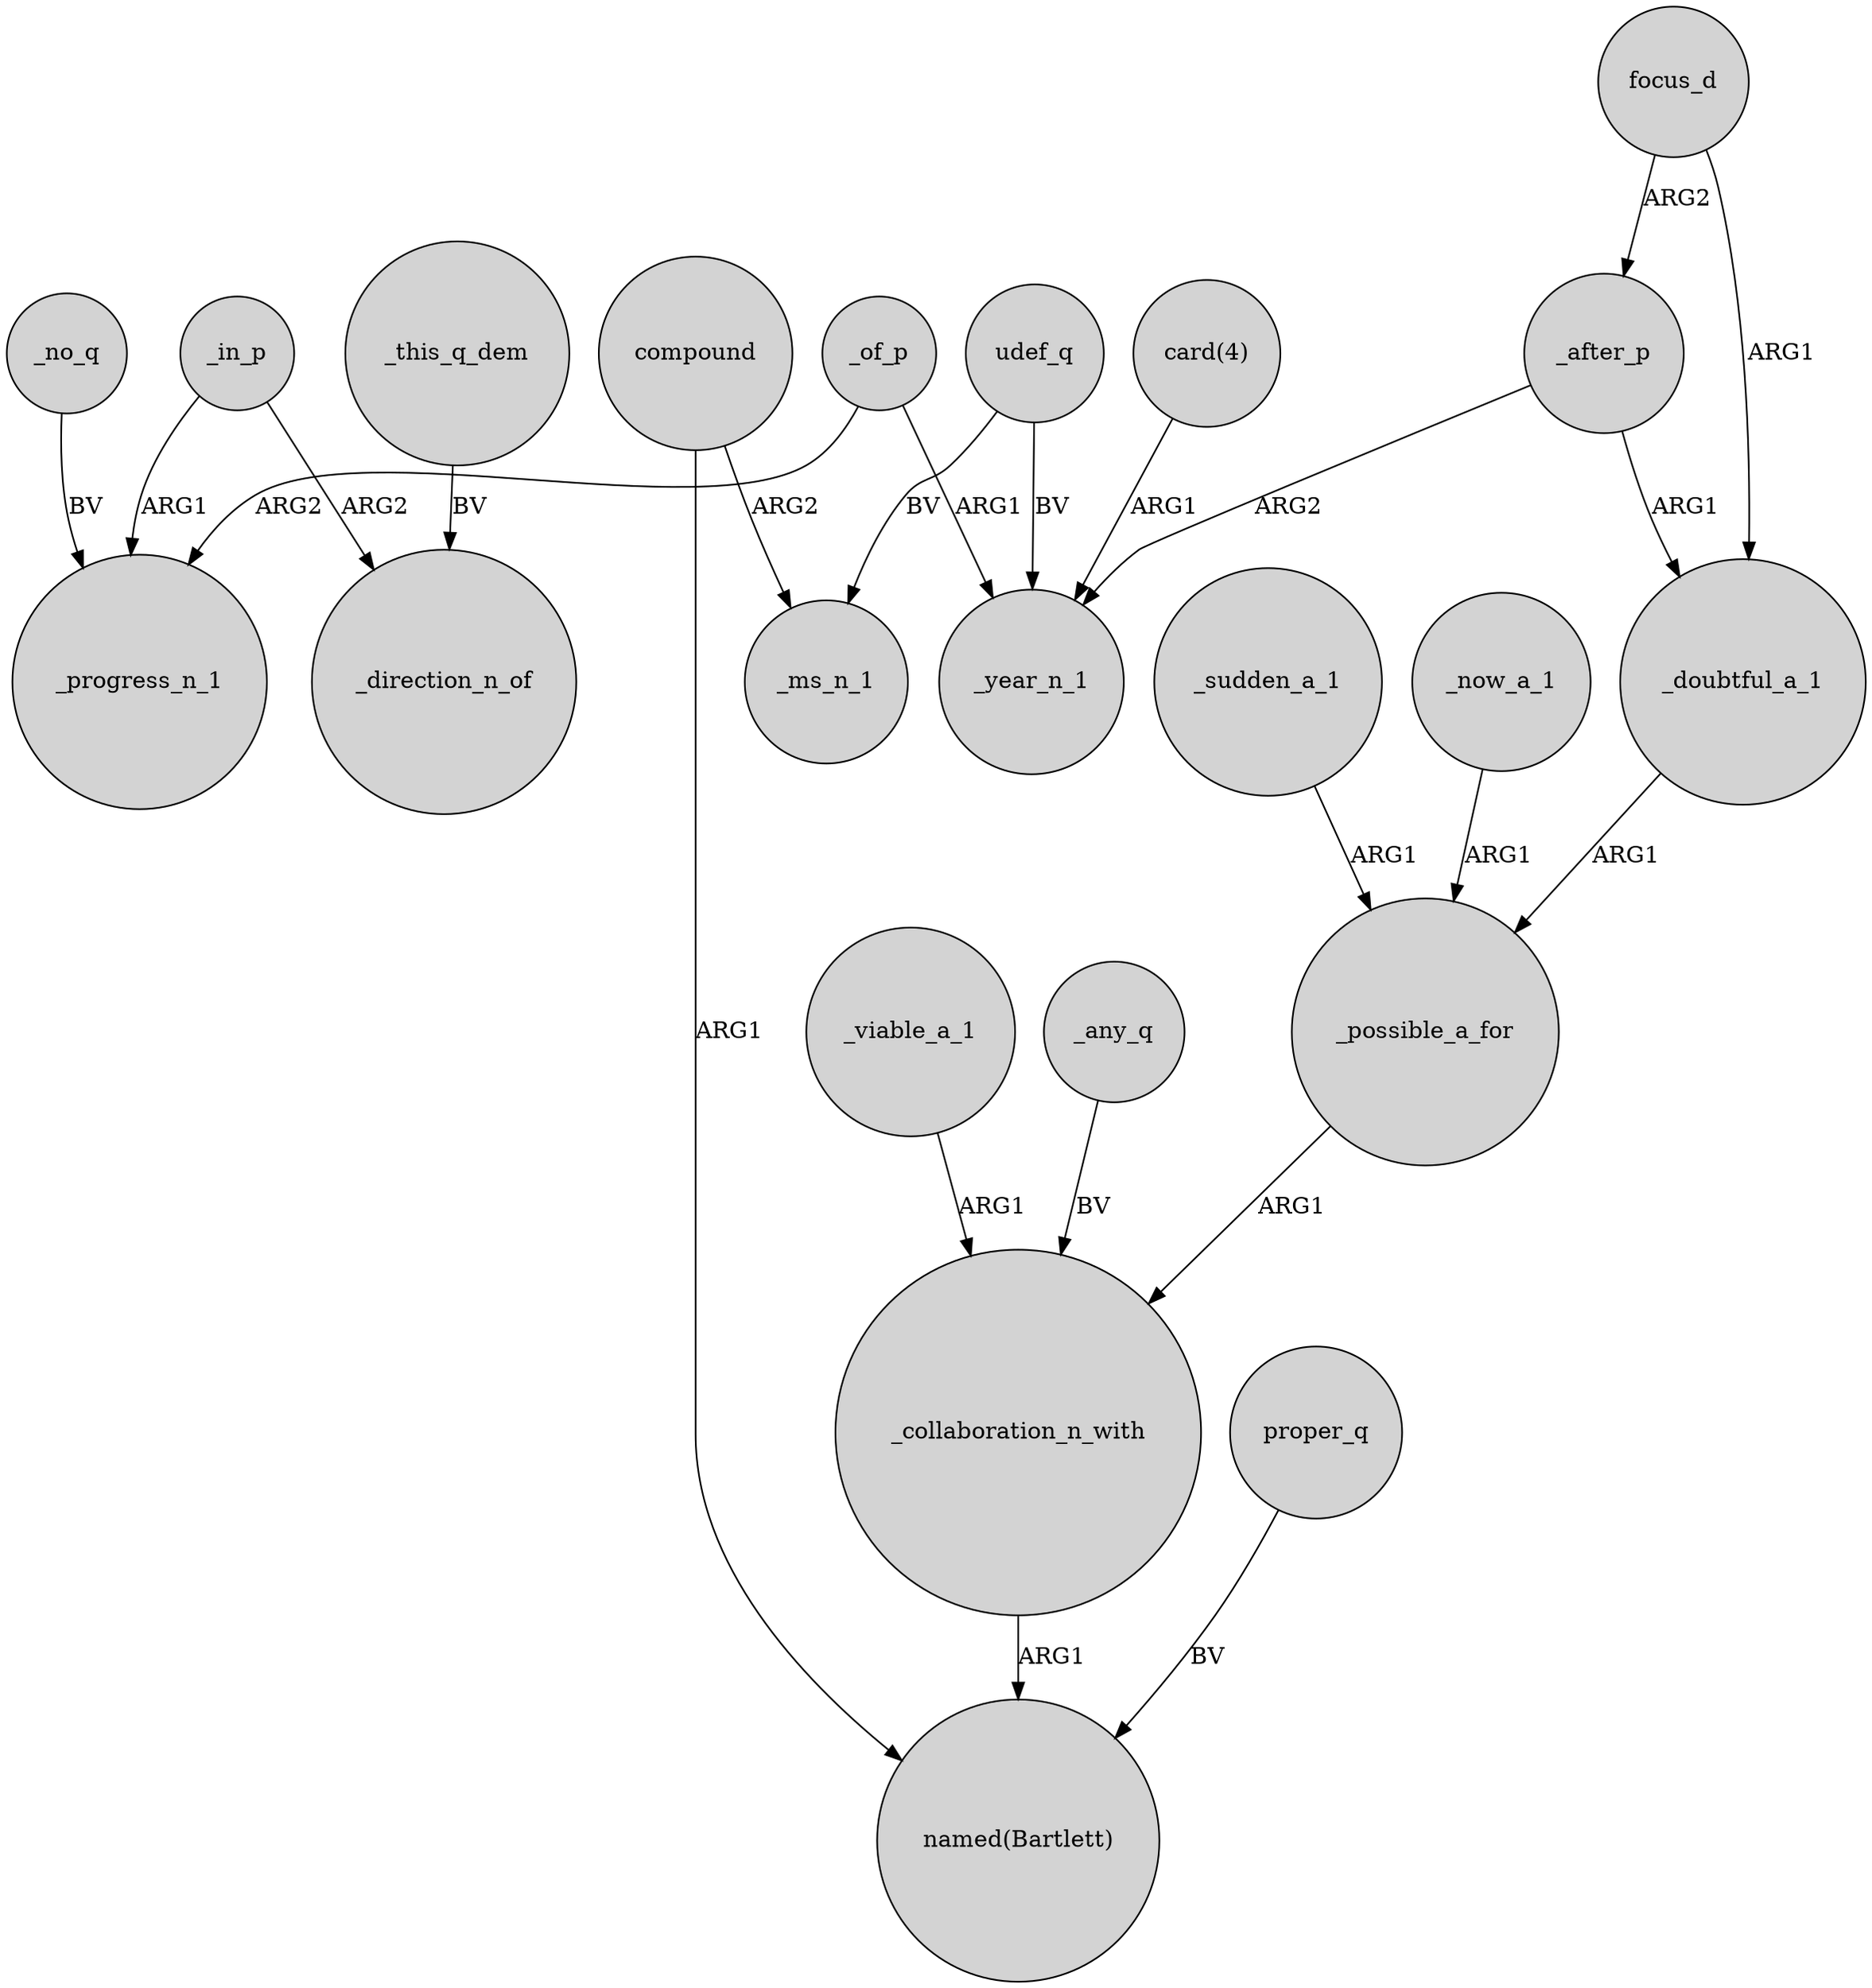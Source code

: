 digraph {
	node [shape=circle style=filled]
	focus_d -> _after_p [label=ARG2]
	_in_p -> _direction_n_of [label=ARG2]
	_of_p -> _progress_n_1 [label=ARG2]
	"card(4)" -> _year_n_1 [label=ARG1]
	_possible_a_for -> _collaboration_n_with [label=ARG1]
	_this_q_dem -> _direction_n_of [label=BV]
	_sudden_a_1 -> _possible_a_for [label=ARG1]
	_doubtful_a_1 -> _possible_a_for [label=ARG1]
	_of_p -> _year_n_1 [label=ARG1]
	compound -> _ms_n_1 [label=ARG2]
	compound -> "named(Bartlett)" [label=ARG1]
	_no_q -> _progress_n_1 [label=BV]
	_viable_a_1 -> _collaboration_n_with [label=ARG1]
	_after_p -> _year_n_1 [label=ARG2]
	udef_q -> _ms_n_1 [label=BV]
	_now_a_1 -> _possible_a_for [label=ARG1]
	proper_q -> "named(Bartlett)" [label=BV]
	_any_q -> _collaboration_n_with [label=BV]
	_after_p -> _doubtful_a_1 [label=ARG1]
	focus_d -> _doubtful_a_1 [label=ARG1]
	udef_q -> _year_n_1 [label=BV]
	_in_p -> _progress_n_1 [label=ARG1]
	_collaboration_n_with -> "named(Bartlett)" [label=ARG1]
}
